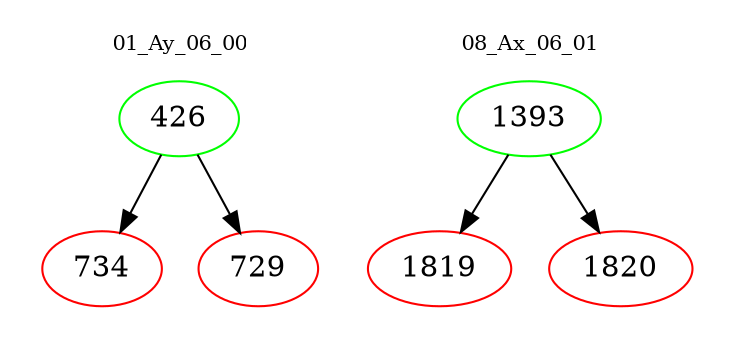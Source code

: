 digraph{
subgraph cluster_0 {
color = white
label = "01_Ay_06_00";
fontsize=10;
T0_426 [label="426", color="green"]
T0_426 -> T0_734 [color="black"]
T0_734 [label="734", color="red"]
T0_426 -> T0_729 [color="black"]
T0_729 [label="729", color="red"]
}
subgraph cluster_1 {
color = white
label = "08_Ax_06_01";
fontsize=10;
T1_1393 [label="1393", color="green"]
T1_1393 -> T1_1819 [color="black"]
T1_1819 [label="1819", color="red"]
T1_1393 -> T1_1820 [color="black"]
T1_1820 [label="1820", color="red"]
}
}
